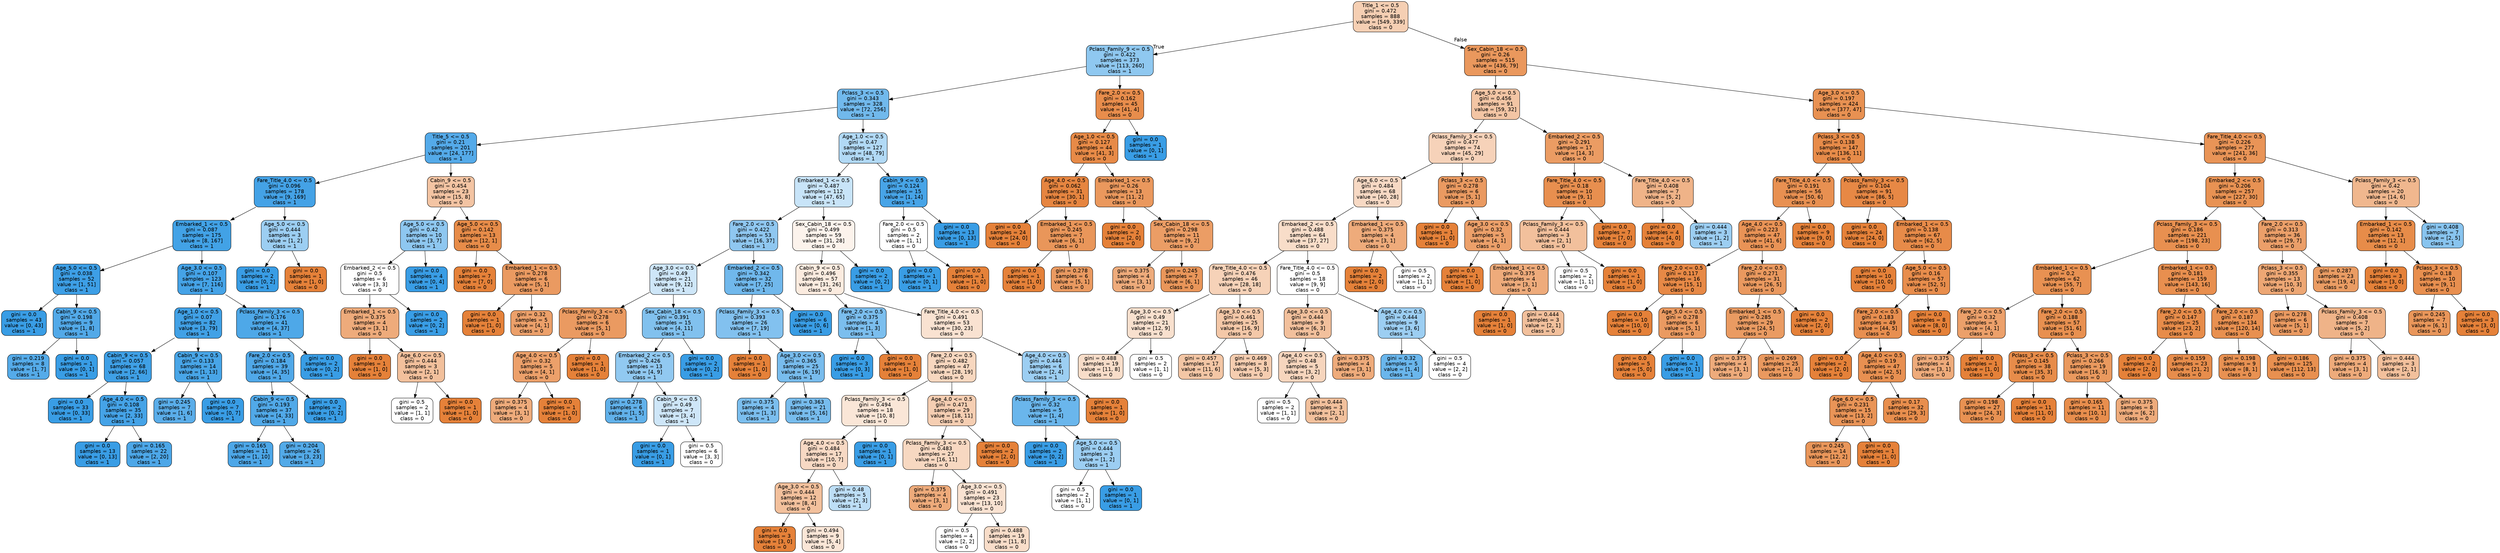 digraph Tree {
node [shape=box, style="filled, rounded", color="black", fontname=helvetica] ;
edge [fontname=helvetica] ;
0 [label="Title_1 <= 0.5\ngini = 0.472\nsamples = 888\nvalue = [549, 339]\nclass = 0", fillcolor="#f5cfb3"] ;
1 [label="Pclass_Family_9 <= 0.5\ngini = 0.422\nsamples = 373\nvalue = [113, 260]\nclass = 1", fillcolor="#8fc8f0"] ;
0 -> 1 [labeldistance=2.5, labelangle=45, headlabel="True"] ;
2 [label="Pclass_3 <= 0.5\ngini = 0.343\nsamples = 328\nvalue = [72, 256]\nclass = 1", fillcolor="#71b9ec"] ;
1 -> 2 ;
3 [label="Title_5 <= 0.5\ngini = 0.21\nsamples = 201\nvalue = [24, 177]\nclass = 1", fillcolor="#54aae9"] ;
2 -> 3 ;
4 [label="Fare_Title_4.0 <= 0.5\ngini = 0.096\nsamples = 178\nvalue = [9, 169]\nclass = 1", fillcolor="#44a2e6"] ;
3 -> 4 ;
5 [label="Embarked_1 <= 0.5\ngini = 0.087\nsamples = 175\nvalue = [8, 167]\nclass = 1", fillcolor="#42a2e6"] ;
4 -> 5 ;
6 [label="Age_5.0 <= 0.5\ngini = 0.038\nsamples = 52\nvalue = [1, 51]\nclass = 1", fillcolor="#3d9fe6"] ;
5 -> 6 ;
7 [label="gini = 0.0\nsamples = 43\nvalue = [0, 43]\nclass = 1", fillcolor="#399de5"] ;
6 -> 7 ;
8 [label="Cabin_9 <= 0.5\ngini = 0.198\nsamples = 9\nvalue = [1, 8]\nclass = 1", fillcolor="#52a9e8"] ;
6 -> 8 ;
9 [label="gini = 0.219\nsamples = 8\nvalue = [1, 7]\nclass = 1", fillcolor="#55abe9"] ;
8 -> 9 ;
10 [label="gini = 0.0\nsamples = 1\nvalue = [0, 1]\nclass = 1", fillcolor="#399de5"] ;
8 -> 10 ;
11 [label="Age_3.0 <= 0.5\ngini = 0.107\nsamples = 123\nvalue = [7, 116]\nclass = 1", fillcolor="#45a3e7"] ;
5 -> 11 ;
12 [label="Age_1.0 <= 0.5\ngini = 0.07\nsamples = 82\nvalue = [3, 79]\nclass = 1", fillcolor="#41a1e6"] ;
11 -> 12 ;
13 [label="Cabin_9 <= 0.5\ngini = 0.057\nsamples = 68\nvalue = [2, 66]\nclass = 1", fillcolor="#3fa0e6"] ;
12 -> 13 ;
14 [label="gini = 0.0\nsamples = 33\nvalue = [0, 33]\nclass = 1", fillcolor="#399de5"] ;
13 -> 14 ;
15 [label="Age_4.0 <= 0.5\ngini = 0.108\nsamples = 35\nvalue = [2, 33]\nclass = 1", fillcolor="#45a3e7"] ;
13 -> 15 ;
16 [label="gini = 0.0\nsamples = 13\nvalue = [0, 13]\nclass = 1", fillcolor="#399de5"] ;
15 -> 16 ;
17 [label="gini = 0.165\nsamples = 22\nvalue = [2, 20]\nclass = 1", fillcolor="#4da7e8"] ;
15 -> 17 ;
18 [label="Cabin_9 <= 0.5\ngini = 0.133\nsamples = 14\nvalue = [1, 13]\nclass = 1", fillcolor="#48a5e7"] ;
12 -> 18 ;
19 [label="gini = 0.245\nsamples = 7\nvalue = [1, 6]\nclass = 1", fillcolor="#5aade9"] ;
18 -> 19 ;
20 [label="gini = 0.0\nsamples = 7\nvalue = [0, 7]\nclass = 1", fillcolor="#399de5"] ;
18 -> 20 ;
21 [label="Pclass_Family_3 <= 0.5\ngini = 0.176\nsamples = 41\nvalue = [4, 37]\nclass = 1", fillcolor="#4ea8e8"] ;
11 -> 21 ;
22 [label="Fare_2.0 <= 0.5\ngini = 0.184\nsamples = 39\nvalue = [4, 35]\nclass = 1", fillcolor="#50a8e8"] ;
21 -> 22 ;
23 [label="Cabin_9 <= 0.5\ngini = 0.193\nsamples = 37\nvalue = [4, 33]\nclass = 1", fillcolor="#51a9e8"] ;
22 -> 23 ;
24 [label="gini = 0.165\nsamples = 11\nvalue = [1, 10]\nclass = 1", fillcolor="#4da7e8"] ;
23 -> 24 ;
25 [label="gini = 0.204\nsamples = 26\nvalue = [3, 23]\nclass = 1", fillcolor="#53aae8"] ;
23 -> 25 ;
26 [label="gini = 0.0\nsamples = 2\nvalue = [0, 2]\nclass = 1", fillcolor="#399de5"] ;
22 -> 26 ;
27 [label="gini = 0.0\nsamples = 2\nvalue = [0, 2]\nclass = 1", fillcolor="#399de5"] ;
21 -> 27 ;
28 [label="Age_5.0 <= 0.5\ngini = 0.444\nsamples = 3\nvalue = [1, 2]\nclass = 1", fillcolor="#9ccef2"] ;
4 -> 28 ;
29 [label="gini = 0.0\nsamples = 2\nvalue = [0, 2]\nclass = 1", fillcolor="#399de5"] ;
28 -> 29 ;
30 [label="gini = 0.0\nsamples = 1\nvalue = [1, 0]\nclass = 0", fillcolor="#e58139"] ;
28 -> 30 ;
31 [label="Cabin_9 <= 0.5\ngini = 0.454\nsamples = 23\nvalue = [15, 8]\nclass = 0", fillcolor="#f3c4a3"] ;
3 -> 31 ;
32 [label="Age_5.0 <= 0.5\ngini = 0.42\nsamples = 10\nvalue = [3, 7]\nclass = 1", fillcolor="#8ec7f0"] ;
31 -> 32 ;
33 [label="Embarked_2 <= 0.5\ngini = 0.5\nsamples = 6\nvalue = [3, 3]\nclass = 0", fillcolor="#ffffff"] ;
32 -> 33 ;
34 [label="Embarked_1 <= 0.5\ngini = 0.375\nsamples = 4\nvalue = [3, 1]\nclass = 0", fillcolor="#eeab7b"] ;
33 -> 34 ;
35 [label="gini = 0.0\nsamples = 1\nvalue = [1, 0]\nclass = 0", fillcolor="#e58139"] ;
34 -> 35 ;
36 [label="Age_6.0 <= 0.5\ngini = 0.444\nsamples = 3\nvalue = [2, 1]\nclass = 0", fillcolor="#f2c09c"] ;
34 -> 36 ;
37 [label="gini = 0.5\nsamples = 2\nvalue = [1, 1]\nclass = 0", fillcolor="#ffffff"] ;
36 -> 37 ;
38 [label="gini = 0.0\nsamples = 1\nvalue = [1, 0]\nclass = 0", fillcolor="#e58139"] ;
36 -> 38 ;
39 [label="gini = 0.0\nsamples = 2\nvalue = [0, 2]\nclass = 1", fillcolor="#399de5"] ;
33 -> 39 ;
40 [label="gini = 0.0\nsamples = 4\nvalue = [0, 4]\nclass = 1", fillcolor="#399de5"] ;
32 -> 40 ;
41 [label="Age_5.0 <= 0.5\ngini = 0.142\nsamples = 13\nvalue = [12, 1]\nclass = 0", fillcolor="#e78c49"] ;
31 -> 41 ;
42 [label="gini = 0.0\nsamples = 7\nvalue = [7, 0]\nclass = 0", fillcolor="#e58139"] ;
41 -> 42 ;
43 [label="Embarked_1 <= 0.5\ngini = 0.278\nsamples = 6\nvalue = [5, 1]\nclass = 0", fillcolor="#ea9a61"] ;
41 -> 43 ;
44 [label="gini = 0.0\nsamples = 1\nvalue = [1, 0]\nclass = 0", fillcolor="#e58139"] ;
43 -> 44 ;
45 [label="gini = 0.32\nsamples = 5\nvalue = [4, 1]\nclass = 0", fillcolor="#eca06a"] ;
43 -> 45 ;
46 [label="Age_1.0 <= 0.5\ngini = 0.47\nsamples = 127\nvalue = [48, 79]\nclass = 1", fillcolor="#b1d9f5"] ;
2 -> 46 ;
47 [label="Embarked_1 <= 0.5\ngini = 0.487\nsamples = 112\nvalue = [47, 65]\nclass = 1", fillcolor="#c8e4f8"] ;
46 -> 47 ;
48 [label="Fare_2.0 <= 0.5\ngini = 0.422\nsamples = 53\nvalue = [16, 37]\nclass = 1", fillcolor="#8fc7f0"] ;
47 -> 48 ;
49 [label="Age_3.0 <= 0.5\ngini = 0.49\nsamples = 21\nvalue = [9, 12]\nclass = 1", fillcolor="#cee6f8"] ;
48 -> 49 ;
50 [label="Pclass_Family_3 <= 0.5\ngini = 0.278\nsamples = 6\nvalue = [5, 1]\nclass = 0", fillcolor="#ea9a61"] ;
49 -> 50 ;
51 [label="Age_4.0 <= 0.5\ngini = 0.32\nsamples = 5\nvalue = [4, 1]\nclass = 0", fillcolor="#eca06a"] ;
50 -> 51 ;
52 [label="gini = 0.375\nsamples = 4\nvalue = [3, 1]\nclass = 0", fillcolor="#eeab7b"] ;
51 -> 52 ;
53 [label="gini = 0.0\nsamples = 1\nvalue = [1, 0]\nclass = 0", fillcolor="#e58139"] ;
51 -> 53 ;
54 [label="gini = 0.0\nsamples = 1\nvalue = [1, 0]\nclass = 0", fillcolor="#e58139"] ;
50 -> 54 ;
55 [label="Sex_Cabin_18 <= 0.5\ngini = 0.391\nsamples = 15\nvalue = [4, 11]\nclass = 1", fillcolor="#81c1ee"] ;
49 -> 55 ;
56 [label="Embarked_2 <= 0.5\ngini = 0.426\nsamples = 13\nvalue = [4, 9]\nclass = 1", fillcolor="#91c9f1"] ;
55 -> 56 ;
57 [label="gini = 0.278\nsamples = 6\nvalue = [1, 5]\nclass = 1", fillcolor="#61b1ea"] ;
56 -> 57 ;
58 [label="Cabin_9 <= 0.5\ngini = 0.49\nsamples = 7\nvalue = [3, 4]\nclass = 1", fillcolor="#cee6f8"] ;
56 -> 58 ;
59 [label="gini = 0.0\nsamples = 1\nvalue = [0, 1]\nclass = 1", fillcolor="#399de5"] ;
58 -> 59 ;
60 [label="gini = 0.5\nsamples = 6\nvalue = [3, 3]\nclass = 0", fillcolor="#ffffff"] ;
58 -> 60 ;
61 [label="gini = 0.0\nsamples = 2\nvalue = [0, 2]\nclass = 1", fillcolor="#399de5"] ;
55 -> 61 ;
62 [label="Embarked_2 <= 0.5\ngini = 0.342\nsamples = 32\nvalue = [7, 25]\nclass = 1", fillcolor="#70b8ec"] ;
48 -> 62 ;
63 [label="Pclass_Family_3 <= 0.5\ngini = 0.393\nsamples = 26\nvalue = [7, 19]\nclass = 1", fillcolor="#82c1ef"] ;
62 -> 63 ;
64 [label="gini = 0.0\nsamples = 1\nvalue = [1, 0]\nclass = 0", fillcolor="#e58139"] ;
63 -> 64 ;
65 [label="Age_3.0 <= 0.5\ngini = 0.365\nsamples = 25\nvalue = [6, 19]\nclass = 1", fillcolor="#78bced"] ;
63 -> 65 ;
66 [label="gini = 0.375\nsamples = 4\nvalue = [1, 3]\nclass = 1", fillcolor="#7bbeee"] ;
65 -> 66 ;
67 [label="gini = 0.363\nsamples = 21\nvalue = [5, 16]\nclass = 1", fillcolor="#77bced"] ;
65 -> 67 ;
68 [label="gini = 0.0\nsamples = 6\nvalue = [0, 6]\nclass = 1", fillcolor="#399de5"] ;
62 -> 68 ;
69 [label="Sex_Cabin_18 <= 0.5\ngini = 0.499\nsamples = 59\nvalue = [31, 28]\nclass = 0", fillcolor="#fcf3ec"] ;
47 -> 69 ;
70 [label="Cabin_9 <= 0.5\ngini = 0.496\nsamples = 57\nvalue = [31, 26]\nclass = 0", fillcolor="#fbebdf"] ;
69 -> 70 ;
71 [label="Fare_2.0 <= 0.5\ngini = 0.375\nsamples = 4\nvalue = [1, 3]\nclass = 1", fillcolor="#7bbeee"] ;
70 -> 71 ;
72 [label="gini = 0.0\nsamples = 3\nvalue = [0, 3]\nclass = 1", fillcolor="#399de5"] ;
71 -> 72 ;
73 [label="gini = 0.0\nsamples = 1\nvalue = [1, 0]\nclass = 0", fillcolor="#e58139"] ;
71 -> 73 ;
74 [label="Fare_Title_4.0 <= 0.5\ngini = 0.491\nsamples = 53\nvalue = [30, 23]\nclass = 0", fillcolor="#f9e2d1"] ;
70 -> 74 ;
75 [label="Fare_2.0 <= 0.5\ngini = 0.482\nsamples = 47\nvalue = [28, 19]\nclass = 0", fillcolor="#f7d7bf"] ;
74 -> 75 ;
76 [label="Pclass_Family_3 <= 0.5\ngini = 0.494\nsamples = 18\nvalue = [10, 8]\nclass = 0", fillcolor="#fae6d7"] ;
75 -> 76 ;
77 [label="Age_4.0 <= 0.5\ngini = 0.484\nsamples = 17\nvalue = [10, 7]\nclass = 0", fillcolor="#f7d9c4"] ;
76 -> 77 ;
78 [label="Age_3.0 <= 0.5\ngini = 0.444\nsamples = 12\nvalue = [8, 4]\nclass = 0", fillcolor="#f2c09c"] ;
77 -> 78 ;
79 [label="gini = 0.0\nsamples = 3\nvalue = [3, 0]\nclass = 0", fillcolor="#e58139"] ;
78 -> 79 ;
80 [label="gini = 0.494\nsamples = 9\nvalue = [5, 4]\nclass = 0", fillcolor="#fae6d7"] ;
78 -> 80 ;
81 [label="gini = 0.48\nsamples = 5\nvalue = [2, 3]\nclass = 1", fillcolor="#bddef6"] ;
77 -> 81 ;
82 [label="gini = 0.0\nsamples = 1\nvalue = [0, 1]\nclass = 1", fillcolor="#399de5"] ;
76 -> 82 ;
83 [label="Age_4.0 <= 0.5\ngini = 0.471\nsamples = 29\nvalue = [18, 11]\nclass = 0", fillcolor="#f5ceb2"] ;
75 -> 83 ;
84 [label="Pclass_Family_3 <= 0.5\ngini = 0.483\nsamples = 27\nvalue = [16, 11]\nclass = 0", fillcolor="#f7d8c1"] ;
83 -> 84 ;
85 [label="gini = 0.375\nsamples = 4\nvalue = [3, 1]\nclass = 0", fillcolor="#eeab7b"] ;
84 -> 85 ;
86 [label="Age_3.0 <= 0.5\ngini = 0.491\nsamples = 23\nvalue = [13, 10]\nclass = 0", fillcolor="#f9e2d1"] ;
84 -> 86 ;
87 [label="gini = 0.5\nsamples = 4\nvalue = [2, 2]\nclass = 0", fillcolor="#ffffff"] ;
86 -> 87 ;
88 [label="gini = 0.488\nsamples = 19\nvalue = [11, 8]\nclass = 0", fillcolor="#f8ddc9"] ;
86 -> 88 ;
89 [label="gini = 0.0\nsamples = 2\nvalue = [2, 0]\nclass = 0", fillcolor="#e58139"] ;
83 -> 89 ;
90 [label="Age_4.0 <= 0.5\ngini = 0.444\nsamples = 6\nvalue = [2, 4]\nclass = 1", fillcolor="#9ccef2"] ;
74 -> 90 ;
91 [label="Pclass_Family_3 <= 0.5\ngini = 0.32\nsamples = 5\nvalue = [1, 4]\nclass = 1", fillcolor="#6ab6ec"] ;
90 -> 91 ;
92 [label="gini = 0.0\nsamples = 2\nvalue = [0, 2]\nclass = 1", fillcolor="#399de5"] ;
91 -> 92 ;
93 [label="Age_5.0 <= 0.5\ngini = 0.444\nsamples = 3\nvalue = [1, 2]\nclass = 1", fillcolor="#9ccef2"] ;
91 -> 93 ;
94 [label="gini = 0.5\nsamples = 2\nvalue = [1, 1]\nclass = 0", fillcolor="#ffffff"] ;
93 -> 94 ;
95 [label="gini = 0.0\nsamples = 1\nvalue = [0, 1]\nclass = 1", fillcolor="#399de5"] ;
93 -> 95 ;
96 [label="gini = 0.0\nsamples = 1\nvalue = [1, 0]\nclass = 0", fillcolor="#e58139"] ;
90 -> 96 ;
97 [label="gini = 0.0\nsamples = 2\nvalue = [0, 2]\nclass = 1", fillcolor="#399de5"] ;
69 -> 97 ;
98 [label="Cabin_9 <= 0.5\ngini = 0.124\nsamples = 15\nvalue = [1, 14]\nclass = 1", fillcolor="#47a4e7"] ;
46 -> 98 ;
99 [label="Fare_2.0 <= 0.5\ngini = 0.5\nsamples = 2\nvalue = [1, 1]\nclass = 0", fillcolor="#ffffff"] ;
98 -> 99 ;
100 [label="gini = 0.0\nsamples = 1\nvalue = [0, 1]\nclass = 1", fillcolor="#399de5"] ;
99 -> 100 ;
101 [label="gini = 0.0\nsamples = 1\nvalue = [1, 0]\nclass = 0", fillcolor="#e58139"] ;
99 -> 101 ;
102 [label="gini = 0.0\nsamples = 13\nvalue = [0, 13]\nclass = 1", fillcolor="#399de5"] ;
98 -> 102 ;
103 [label="Fare_2.0 <= 0.5\ngini = 0.162\nsamples = 45\nvalue = [41, 4]\nclass = 0", fillcolor="#e88d4c"] ;
1 -> 103 ;
104 [label="Age_1.0 <= 0.5\ngini = 0.127\nsamples = 44\nvalue = [41, 3]\nclass = 0", fillcolor="#e78a47"] ;
103 -> 104 ;
105 [label="Age_4.0 <= 0.5\ngini = 0.062\nsamples = 31\nvalue = [30, 1]\nclass = 0", fillcolor="#e68540"] ;
104 -> 105 ;
106 [label="gini = 0.0\nsamples = 24\nvalue = [24, 0]\nclass = 0", fillcolor="#e58139"] ;
105 -> 106 ;
107 [label="Embarked_1 <= 0.5\ngini = 0.245\nsamples = 7\nvalue = [6, 1]\nclass = 0", fillcolor="#e9965a"] ;
105 -> 107 ;
108 [label="gini = 0.0\nsamples = 1\nvalue = [1, 0]\nclass = 0", fillcolor="#e58139"] ;
107 -> 108 ;
109 [label="gini = 0.278\nsamples = 6\nvalue = [5, 1]\nclass = 0", fillcolor="#ea9a61"] ;
107 -> 109 ;
110 [label="Embarked_1 <= 0.5\ngini = 0.26\nsamples = 13\nvalue = [11, 2]\nclass = 0", fillcolor="#ea985d"] ;
104 -> 110 ;
111 [label="gini = 0.0\nsamples = 2\nvalue = [2, 0]\nclass = 0", fillcolor="#e58139"] ;
110 -> 111 ;
112 [label="Sex_Cabin_18 <= 0.5\ngini = 0.298\nsamples = 11\nvalue = [9, 2]\nclass = 0", fillcolor="#eb9d65"] ;
110 -> 112 ;
113 [label="gini = 0.375\nsamples = 4\nvalue = [3, 1]\nclass = 0", fillcolor="#eeab7b"] ;
112 -> 113 ;
114 [label="gini = 0.245\nsamples = 7\nvalue = [6, 1]\nclass = 0", fillcolor="#e9965a"] ;
112 -> 114 ;
115 [label="gini = 0.0\nsamples = 1\nvalue = [0, 1]\nclass = 1", fillcolor="#399de5"] ;
103 -> 115 ;
116 [label="Sex_Cabin_18 <= 0.5\ngini = 0.26\nsamples = 515\nvalue = [436, 79]\nclass = 0", fillcolor="#ea985d"] ;
0 -> 116 [labeldistance=2.5, labelangle=-45, headlabel="False"] ;
117 [label="Age_5.0 <= 0.5\ngini = 0.456\nsamples = 91\nvalue = [59, 32]\nclass = 0", fillcolor="#f3c5a4"] ;
116 -> 117 ;
118 [label="Pclass_Family_3 <= 0.5\ngini = 0.477\nsamples = 74\nvalue = [45, 29]\nclass = 0", fillcolor="#f6d2b9"] ;
117 -> 118 ;
119 [label="Age_6.0 <= 0.5\ngini = 0.484\nsamples = 68\nvalue = [40, 28]\nclass = 0", fillcolor="#f7d9c4"] ;
118 -> 119 ;
120 [label="Embarked_2 <= 0.5\ngini = 0.488\nsamples = 64\nvalue = [37, 27]\nclass = 0", fillcolor="#f8ddc9"] ;
119 -> 120 ;
121 [label="Fare_Title_4.0 <= 0.5\ngini = 0.476\nsamples = 46\nvalue = [28, 18]\nclass = 0", fillcolor="#f6d2b8"] ;
120 -> 121 ;
122 [label="Age_3.0 <= 0.5\ngini = 0.49\nsamples = 21\nvalue = [12, 9]\nclass = 0", fillcolor="#f8e0ce"] ;
121 -> 122 ;
123 [label="gini = 0.488\nsamples = 19\nvalue = [11, 8]\nclass = 0", fillcolor="#f8ddc9"] ;
122 -> 123 ;
124 [label="gini = 0.5\nsamples = 2\nvalue = [1, 1]\nclass = 0", fillcolor="#ffffff"] ;
122 -> 124 ;
125 [label="Age_3.0 <= 0.5\ngini = 0.461\nsamples = 25\nvalue = [16, 9]\nclass = 0", fillcolor="#f4c8a8"] ;
121 -> 125 ;
126 [label="gini = 0.457\nsamples = 17\nvalue = [11, 6]\nclass = 0", fillcolor="#f3c6a5"] ;
125 -> 126 ;
127 [label="gini = 0.469\nsamples = 8\nvalue = [5, 3]\nclass = 0", fillcolor="#f5cdb0"] ;
125 -> 127 ;
128 [label="Fare_Title_4.0 <= 0.5\ngini = 0.5\nsamples = 18\nvalue = [9, 9]\nclass = 0", fillcolor="#ffffff"] ;
120 -> 128 ;
129 [label="Age_3.0 <= 0.5\ngini = 0.444\nsamples = 9\nvalue = [6, 3]\nclass = 0", fillcolor="#f2c09c"] ;
128 -> 129 ;
130 [label="Age_4.0 <= 0.5\ngini = 0.48\nsamples = 5\nvalue = [3, 2]\nclass = 0", fillcolor="#f6d5bd"] ;
129 -> 130 ;
131 [label="gini = 0.5\nsamples = 2\nvalue = [1, 1]\nclass = 0", fillcolor="#ffffff"] ;
130 -> 131 ;
132 [label="gini = 0.444\nsamples = 3\nvalue = [2, 1]\nclass = 0", fillcolor="#f2c09c"] ;
130 -> 132 ;
133 [label="gini = 0.375\nsamples = 4\nvalue = [3, 1]\nclass = 0", fillcolor="#eeab7b"] ;
129 -> 133 ;
134 [label="Age_4.0 <= 0.5\ngini = 0.444\nsamples = 9\nvalue = [3, 6]\nclass = 1", fillcolor="#9ccef2"] ;
128 -> 134 ;
135 [label="gini = 0.32\nsamples = 5\nvalue = [1, 4]\nclass = 1", fillcolor="#6ab6ec"] ;
134 -> 135 ;
136 [label="gini = 0.5\nsamples = 4\nvalue = [2, 2]\nclass = 0", fillcolor="#ffffff"] ;
134 -> 136 ;
137 [label="Embarked_1 <= 0.5\ngini = 0.375\nsamples = 4\nvalue = [3, 1]\nclass = 0", fillcolor="#eeab7b"] ;
119 -> 137 ;
138 [label="gini = 0.0\nsamples = 2\nvalue = [2, 0]\nclass = 0", fillcolor="#e58139"] ;
137 -> 138 ;
139 [label="gini = 0.5\nsamples = 2\nvalue = [1, 1]\nclass = 0", fillcolor="#ffffff"] ;
137 -> 139 ;
140 [label="Pclass_3 <= 0.5\ngini = 0.278\nsamples = 6\nvalue = [5, 1]\nclass = 0", fillcolor="#ea9a61"] ;
118 -> 140 ;
141 [label="gini = 0.0\nsamples = 1\nvalue = [1, 0]\nclass = 0", fillcolor="#e58139"] ;
140 -> 141 ;
142 [label="Age_3.0 <= 0.5\ngini = 0.32\nsamples = 5\nvalue = [4, 1]\nclass = 0", fillcolor="#eca06a"] ;
140 -> 142 ;
143 [label="gini = 0.0\nsamples = 1\nvalue = [1, 0]\nclass = 0", fillcolor="#e58139"] ;
142 -> 143 ;
144 [label="Embarked_1 <= 0.5\ngini = 0.375\nsamples = 4\nvalue = [3, 1]\nclass = 0", fillcolor="#eeab7b"] ;
142 -> 144 ;
145 [label="gini = 0.0\nsamples = 1\nvalue = [1, 0]\nclass = 0", fillcolor="#e58139"] ;
144 -> 145 ;
146 [label="gini = 0.444\nsamples = 3\nvalue = [2, 1]\nclass = 0", fillcolor="#f2c09c"] ;
144 -> 146 ;
147 [label="Embarked_2 <= 0.5\ngini = 0.291\nsamples = 17\nvalue = [14, 3]\nclass = 0", fillcolor="#eb9c63"] ;
117 -> 147 ;
148 [label="Fare_Title_4.0 <= 0.5\ngini = 0.18\nsamples = 10\nvalue = [9, 1]\nclass = 0", fillcolor="#e88f4f"] ;
147 -> 148 ;
149 [label="Pclass_Family_3 <= 0.5\ngini = 0.444\nsamples = 3\nvalue = [2, 1]\nclass = 0", fillcolor="#f2c09c"] ;
148 -> 149 ;
150 [label="gini = 0.5\nsamples = 2\nvalue = [1, 1]\nclass = 0", fillcolor="#ffffff"] ;
149 -> 150 ;
151 [label="gini = 0.0\nsamples = 1\nvalue = [1, 0]\nclass = 0", fillcolor="#e58139"] ;
149 -> 151 ;
152 [label="gini = 0.0\nsamples = 7\nvalue = [7, 0]\nclass = 0", fillcolor="#e58139"] ;
148 -> 152 ;
153 [label="Fare_Title_4.0 <= 0.5\ngini = 0.408\nsamples = 7\nvalue = [5, 2]\nclass = 0", fillcolor="#efb388"] ;
147 -> 153 ;
154 [label="gini = 0.0\nsamples = 4\nvalue = [4, 0]\nclass = 0", fillcolor="#e58139"] ;
153 -> 154 ;
155 [label="gini = 0.444\nsamples = 3\nvalue = [1, 2]\nclass = 1", fillcolor="#9ccef2"] ;
153 -> 155 ;
156 [label="Age_3.0 <= 0.5\ngini = 0.197\nsamples = 424\nvalue = [377, 47]\nclass = 0", fillcolor="#e89152"] ;
116 -> 156 ;
157 [label="Pclass_3 <= 0.5\ngini = 0.138\nsamples = 147\nvalue = [136, 11]\nclass = 0", fillcolor="#e78b49"] ;
156 -> 157 ;
158 [label="Fare_Title_4.0 <= 0.5\ngini = 0.191\nsamples = 56\nvalue = [50, 6]\nclass = 0", fillcolor="#e89051"] ;
157 -> 158 ;
159 [label="Age_4.0 <= 0.5\ngini = 0.223\nsamples = 47\nvalue = [41, 6]\nclass = 0", fillcolor="#e99356"] ;
158 -> 159 ;
160 [label="Fare_2.0 <= 0.5\ngini = 0.117\nsamples = 16\nvalue = [15, 1]\nclass = 0", fillcolor="#e78946"] ;
159 -> 160 ;
161 [label="gini = 0.0\nsamples = 10\nvalue = [10, 0]\nclass = 0", fillcolor="#e58139"] ;
160 -> 161 ;
162 [label="Age_5.0 <= 0.5\ngini = 0.278\nsamples = 6\nvalue = [5, 1]\nclass = 0", fillcolor="#ea9a61"] ;
160 -> 162 ;
163 [label="gini = 0.0\nsamples = 5\nvalue = [5, 0]\nclass = 0", fillcolor="#e58139"] ;
162 -> 163 ;
164 [label="gini = 0.0\nsamples = 1\nvalue = [0, 1]\nclass = 1", fillcolor="#399de5"] ;
162 -> 164 ;
165 [label="Fare_2.0 <= 0.5\ngini = 0.271\nsamples = 31\nvalue = [26, 5]\nclass = 0", fillcolor="#ea995f"] ;
159 -> 165 ;
166 [label="Embarked_1 <= 0.5\ngini = 0.285\nsamples = 29\nvalue = [24, 5]\nclass = 0", fillcolor="#ea9b62"] ;
165 -> 166 ;
167 [label="gini = 0.375\nsamples = 4\nvalue = [3, 1]\nclass = 0", fillcolor="#eeab7b"] ;
166 -> 167 ;
168 [label="gini = 0.269\nsamples = 25\nvalue = [21, 4]\nclass = 0", fillcolor="#ea995f"] ;
166 -> 168 ;
169 [label="gini = 0.0\nsamples = 2\nvalue = [2, 0]\nclass = 0", fillcolor="#e58139"] ;
165 -> 169 ;
170 [label="gini = 0.0\nsamples = 9\nvalue = [9, 0]\nclass = 0", fillcolor="#e58139"] ;
158 -> 170 ;
171 [label="Pclass_Family_3 <= 0.5\ngini = 0.104\nsamples = 91\nvalue = [86, 5]\nclass = 0", fillcolor="#e78845"] ;
157 -> 171 ;
172 [label="gini = 0.0\nsamples = 24\nvalue = [24, 0]\nclass = 0", fillcolor="#e58139"] ;
171 -> 172 ;
173 [label="Embarked_1 <= 0.5\ngini = 0.138\nsamples = 67\nvalue = [62, 5]\nclass = 0", fillcolor="#e78b49"] ;
171 -> 173 ;
174 [label="gini = 0.0\nsamples = 10\nvalue = [10, 0]\nclass = 0", fillcolor="#e58139"] ;
173 -> 174 ;
175 [label="Age_5.0 <= 0.5\ngini = 0.16\nsamples = 57\nvalue = [52, 5]\nclass = 0", fillcolor="#e88d4c"] ;
173 -> 175 ;
176 [label="Fare_2.0 <= 0.5\ngini = 0.183\nsamples = 49\nvalue = [44, 5]\nclass = 0", fillcolor="#e88f50"] ;
175 -> 176 ;
177 [label="gini = 0.0\nsamples = 2\nvalue = [2, 0]\nclass = 0", fillcolor="#e58139"] ;
176 -> 177 ;
178 [label="Age_4.0 <= 0.5\ngini = 0.19\nsamples = 47\nvalue = [42, 5]\nclass = 0", fillcolor="#e89051"] ;
176 -> 178 ;
179 [label="Age_6.0 <= 0.5\ngini = 0.231\nsamples = 15\nvalue = [13, 2]\nclass = 0", fillcolor="#e99457"] ;
178 -> 179 ;
180 [label="gini = 0.245\nsamples = 14\nvalue = [12, 2]\nclass = 0", fillcolor="#e9965a"] ;
179 -> 180 ;
181 [label="gini = 0.0\nsamples = 1\nvalue = [1, 0]\nclass = 0", fillcolor="#e58139"] ;
179 -> 181 ;
182 [label="gini = 0.17\nsamples = 32\nvalue = [29, 3]\nclass = 0", fillcolor="#e88e4d"] ;
178 -> 182 ;
183 [label="gini = 0.0\nsamples = 8\nvalue = [8, 0]\nclass = 0", fillcolor="#e58139"] ;
175 -> 183 ;
184 [label="Fare_Title_4.0 <= 0.5\ngini = 0.226\nsamples = 277\nvalue = [241, 36]\nclass = 0", fillcolor="#e99457"] ;
156 -> 184 ;
185 [label="Embarked_2 <= 0.5\ngini = 0.206\nsamples = 257\nvalue = [227, 30]\nclass = 0", fillcolor="#e89253"] ;
184 -> 185 ;
186 [label="Pclass_Family_3 <= 0.5\ngini = 0.186\nsamples = 221\nvalue = [198, 23]\nclass = 0", fillcolor="#e89050"] ;
185 -> 186 ;
187 [label="Embarked_1 <= 0.5\ngini = 0.2\nsamples = 62\nvalue = [55, 7]\nclass = 0", fillcolor="#e89152"] ;
186 -> 187 ;
188 [label="Fare_2.0 <= 0.5\ngini = 0.32\nsamples = 5\nvalue = [4, 1]\nclass = 0", fillcolor="#eca06a"] ;
187 -> 188 ;
189 [label="gini = 0.375\nsamples = 4\nvalue = [3, 1]\nclass = 0", fillcolor="#eeab7b"] ;
188 -> 189 ;
190 [label="gini = 0.0\nsamples = 1\nvalue = [1, 0]\nclass = 0", fillcolor="#e58139"] ;
188 -> 190 ;
191 [label="Fare_2.0 <= 0.5\ngini = 0.188\nsamples = 57\nvalue = [51, 6]\nclass = 0", fillcolor="#e89050"] ;
187 -> 191 ;
192 [label="Pclass_3 <= 0.5\ngini = 0.145\nsamples = 38\nvalue = [35, 3]\nclass = 0", fillcolor="#e78c4a"] ;
191 -> 192 ;
193 [label="gini = 0.198\nsamples = 27\nvalue = [24, 3]\nclass = 0", fillcolor="#e89152"] ;
192 -> 193 ;
194 [label="gini = 0.0\nsamples = 11\nvalue = [11, 0]\nclass = 0", fillcolor="#e58139"] ;
192 -> 194 ;
195 [label="Pclass_3 <= 0.5\ngini = 0.266\nsamples = 19\nvalue = [16, 3]\nclass = 0", fillcolor="#ea995e"] ;
191 -> 195 ;
196 [label="gini = 0.165\nsamples = 11\nvalue = [10, 1]\nclass = 0", fillcolor="#e88e4d"] ;
195 -> 196 ;
197 [label="gini = 0.375\nsamples = 8\nvalue = [6, 2]\nclass = 0", fillcolor="#eeab7b"] ;
195 -> 197 ;
198 [label="Embarked_1 <= 0.5\ngini = 0.181\nsamples = 159\nvalue = [143, 16]\nclass = 0", fillcolor="#e88f4f"] ;
186 -> 198 ;
199 [label="Fare_2.0 <= 0.5\ngini = 0.147\nsamples = 25\nvalue = [23, 2]\nclass = 0", fillcolor="#e78c4a"] ;
198 -> 199 ;
200 [label="gini = 0.0\nsamples = 2\nvalue = [2, 0]\nclass = 0", fillcolor="#e58139"] ;
199 -> 200 ;
201 [label="gini = 0.159\nsamples = 23\nvalue = [21, 2]\nclass = 0", fillcolor="#e78d4c"] ;
199 -> 201 ;
202 [label="Fare_2.0 <= 0.5\ngini = 0.187\nsamples = 134\nvalue = [120, 14]\nclass = 0", fillcolor="#e89050"] ;
198 -> 202 ;
203 [label="gini = 0.198\nsamples = 9\nvalue = [8, 1]\nclass = 0", fillcolor="#e89152"] ;
202 -> 203 ;
204 [label="gini = 0.186\nsamples = 125\nvalue = [112, 13]\nclass = 0", fillcolor="#e89050"] ;
202 -> 204 ;
205 [label="Fare_2.0 <= 0.5\ngini = 0.313\nsamples = 36\nvalue = [29, 7]\nclass = 0", fillcolor="#eb9f69"] ;
185 -> 205 ;
206 [label="Pclass_3 <= 0.5\ngini = 0.355\nsamples = 13\nvalue = [10, 3]\nclass = 0", fillcolor="#eda774"] ;
205 -> 206 ;
207 [label="gini = 0.278\nsamples = 6\nvalue = [5, 1]\nclass = 0", fillcolor="#ea9a61"] ;
206 -> 207 ;
208 [label="Pclass_Family_3 <= 0.5\ngini = 0.408\nsamples = 7\nvalue = [5, 2]\nclass = 0", fillcolor="#efb388"] ;
206 -> 208 ;
209 [label="gini = 0.375\nsamples = 4\nvalue = [3, 1]\nclass = 0", fillcolor="#eeab7b"] ;
208 -> 209 ;
210 [label="gini = 0.444\nsamples = 3\nvalue = [2, 1]\nclass = 0", fillcolor="#f2c09c"] ;
208 -> 210 ;
211 [label="gini = 0.287\nsamples = 23\nvalue = [19, 4]\nclass = 0", fillcolor="#ea9c63"] ;
205 -> 211 ;
212 [label="Pclass_Family_3 <= 0.5\ngini = 0.42\nsamples = 20\nvalue = [14, 6]\nclass = 0", fillcolor="#f0b78e"] ;
184 -> 212 ;
213 [label="Embarked_1 <= 0.5\ngini = 0.142\nsamples = 13\nvalue = [12, 1]\nclass = 0", fillcolor="#e78c49"] ;
212 -> 213 ;
214 [label="gini = 0.0\nsamples = 3\nvalue = [3, 0]\nclass = 0", fillcolor="#e58139"] ;
213 -> 214 ;
215 [label="Pclass_3 <= 0.5\ngini = 0.18\nsamples = 10\nvalue = [9, 1]\nclass = 0", fillcolor="#e88f4f"] ;
213 -> 215 ;
216 [label="gini = 0.245\nsamples = 7\nvalue = [6, 1]\nclass = 0", fillcolor="#e9965a"] ;
215 -> 216 ;
217 [label="gini = 0.0\nsamples = 3\nvalue = [3, 0]\nclass = 0", fillcolor="#e58139"] ;
215 -> 217 ;
218 [label="gini = 0.408\nsamples = 7\nvalue = [2, 5]\nclass = 1", fillcolor="#88c4ef"] ;
212 -> 218 ;
}